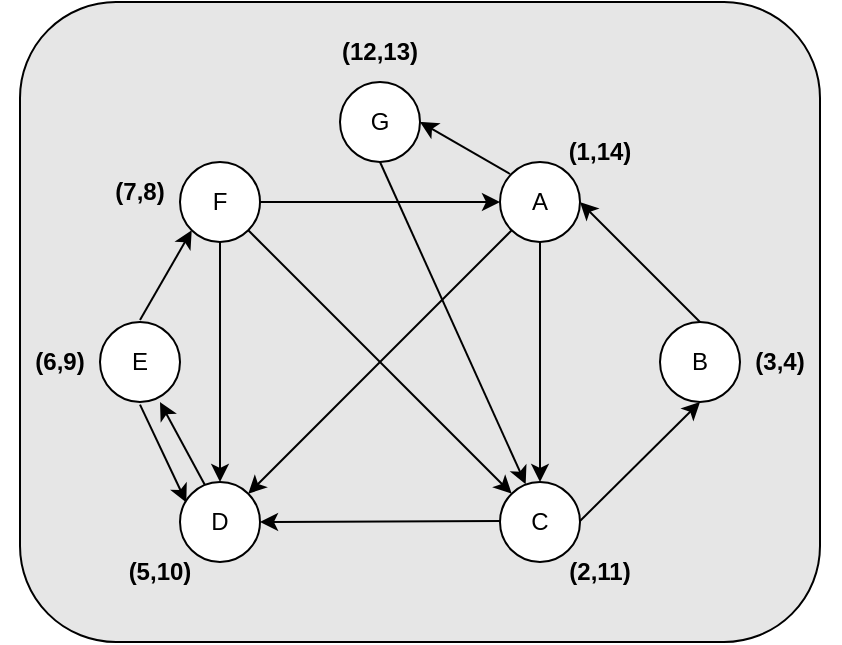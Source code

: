 <mxfile version="17.1.4" type="device"><diagram id="1j-0GTovbihUVpmROlvq" name="Page-1"><mxGraphModel dx="451" dy="510" grid="1" gridSize="10" guides="1" tooltips="1" connect="1" arrows="1" fold="1" page="1" pageScale="1" pageWidth="850" pageHeight="1100" math="0" shadow="0"><root><mxCell id="0"/><mxCell id="1" parent="0"/><mxCell id="tUc9I6jQFR_ig6Kvj1DM-24" value="" style="rounded=1;whiteSpace=wrap;html=1;fillColor=#E6E6E6;" vertex="1" parent="1"><mxGeometry x="120" y="40" width="400" height="320" as="geometry"/></mxCell><mxCell id="tUc9I6jQFR_ig6Kvj1DM-1" value="G" style="ellipse;whiteSpace=wrap;html=1;aspect=fixed;" vertex="1" parent="1"><mxGeometry x="280" y="80" width="40" height="40" as="geometry"/></mxCell><mxCell id="tUc9I6jQFR_ig6Kvj1DM-2" value="F" style="ellipse;whiteSpace=wrap;html=1;aspect=fixed;" vertex="1" parent="1"><mxGeometry x="200" y="120" width="40" height="40" as="geometry"/></mxCell><mxCell id="tUc9I6jQFR_ig6Kvj1DM-3" value="A" style="ellipse;whiteSpace=wrap;html=1;aspect=fixed;" vertex="1" parent="1"><mxGeometry x="360" y="120" width="40" height="40" as="geometry"/></mxCell><mxCell id="tUc9I6jQFR_ig6Kvj1DM-4" value="D" style="ellipse;whiteSpace=wrap;html=1;aspect=fixed;" vertex="1" parent="1"><mxGeometry x="200" y="280" width="40" height="40" as="geometry"/></mxCell><mxCell id="tUc9I6jQFR_ig6Kvj1DM-5" value="C" style="ellipse;whiteSpace=wrap;html=1;aspect=fixed;" vertex="1" parent="1"><mxGeometry x="360" y="280" width="40" height="40" as="geometry"/></mxCell><mxCell id="tUc9I6jQFR_ig6Kvj1DM-6" value="E" style="ellipse;whiteSpace=wrap;html=1;aspect=fixed;" vertex="1" parent="1"><mxGeometry x="160" y="200" width="40" height="40" as="geometry"/></mxCell><mxCell id="tUc9I6jQFR_ig6Kvj1DM-7" value="B" style="ellipse;whiteSpace=wrap;html=1;aspect=fixed;" vertex="1" parent="1"><mxGeometry x="440" y="200" width="40" height="40" as="geometry"/></mxCell><mxCell id="tUc9I6jQFR_ig6Kvj1DM-10" value="" style="endArrow=classic;html=1;rounded=0;entryX=0;entryY=0.5;entryDx=0;entryDy=0;" edge="1" parent="1" target="tUc9I6jQFR_ig6Kvj1DM-3"><mxGeometry width="50" height="50" relative="1" as="geometry"><mxPoint x="240" y="140" as="sourcePoint"/><mxPoint x="290" y="90" as="targetPoint"/></mxGeometry></mxCell><mxCell id="tUc9I6jQFR_ig6Kvj1DM-12" value="" style="endArrow=classic;html=1;rounded=0;entryX=0.5;entryY=0;entryDx=0;entryDy=0;" edge="1" parent="1" target="tUc9I6jQFR_ig6Kvj1DM-5"><mxGeometry width="50" height="50" relative="1" as="geometry"><mxPoint x="380" y="160" as="sourcePoint"/><mxPoint x="500" y="160" as="targetPoint"/></mxGeometry></mxCell><mxCell id="tUc9I6jQFR_ig6Kvj1DM-13" value="" style="endArrow=classic;html=1;rounded=0;entryX=1;entryY=0.5;entryDx=0;entryDy=0;" edge="1" parent="1" target="tUc9I6jQFR_ig6Kvj1DM-4"><mxGeometry width="50" height="50" relative="1" as="geometry"><mxPoint x="360" y="299.5" as="sourcePoint"/><mxPoint x="480" y="299.5" as="targetPoint"/></mxGeometry></mxCell><mxCell id="tUc9I6jQFR_ig6Kvj1DM-14" value="" style="endArrow=classic;html=1;rounded=0;entryX=0.5;entryY=0;entryDx=0;entryDy=0;" edge="1" parent="1" target="tUc9I6jQFR_ig6Kvj1DM-4"><mxGeometry width="50" height="50" relative="1" as="geometry"><mxPoint x="220" y="160" as="sourcePoint"/><mxPoint x="340" y="160" as="targetPoint"/></mxGeometry></mxCell><mxCell id="tUc9I6jQFR_ig6Kvj1DM-15" value="" style="endArrow=classic;html=1;rounded=0;entryX=0.5;entryY=1;entryDx=0;entryDy=0;" edge="1" parent="1" target="tUc9I6jQFR_ig6Kvj1DM-7"><mxGeometry width="50" height="50" relative="1" as="geometry"><mxPoint x="400" y="299.5" as="sourcePoint"/><mxPoint x="520" y="299.5" as="targetPoint"/></mxGeometry></mxCell><mxCell id="tUc9I6jQFR_ig6Kvj1DM-16" value="" style="endArrow=classic;html=1;rounded=0;entryX=1;entryY=0.5;entryDx=0;entryDy=0;" edge="1" parent="1" target="tUc9I6jQFR_ig6Kvj1DM-3"><mxGeometry width="50" height="50" relative="1" as="geometry"><mxPoint x="460" y="200" as="sourcePoint"/><mxPoint x="580" y="200" as="targetPoint"/></mxGeometry></mxCell><mxCell id="tUc9I6jQFR_ig6Kvj1DM-17" value="" style="endArrow=classic;html=1;rounded=0;entryX=0;entryY=1;entryDx=0;entryDy=0;" edge="1" parent="1" target="tUc9I6jQFR_ig6Kvj1DM-2"><mxGeometry width="50" height="50" relative="1" as="geometry"><mxPoint x="180" y="199" as="sourcePoint"/><mxPoint x="300" y="199" as="targetPoint"/></mxGeometry></mxCell><mxCell id="tUc9I6jQFR_ig6Kvj1DM-18" value="" style="endArrow=classic;html=1;rounded=0;entryX=0.5;entryY=1;entryDx=0;entryDy=0;exitX=0.308;exitY=0.032;exitDx=0;exitDy=0;exitPerimeter=0;" edge="1" parent="1" source="tUc9I6jQFR_ig6Kvj1DM-4"><mxGeometry width="50" height="50" relative="1" as="geometry"><mxPoint x="210" y="280" as="sourcePoint"/><mxPoint x="190" y="240" as="targetPoint"/></mxGeometry></mxCell><mxCell id="tUc9I6jQFR_ig6Kvj1DM-19" value="" style="endArrow=classic;html=1;rounded=0;entryX=0.079;entryY=0.256;entryDx=0;entryDy=0;exitX=0.308;exitY=0.032;exitDx=0;exitDy=0;exitPerimeter=0;entryPerimeter=0;" edge="1" parent="1" target="tUc9I6jQFR_ig6Kvj1DM-4"><mxGeometry width="50" height="50" relative="1" as="geometry"><mxPoint x="180" y="241.28" as="sourcePoint"/><mxPoint x="200" y="280" as="targetPoint"/></mxGeometry></mxCell><mxCell id="tUc9I6jQFR_ig6Kvj1DM-20" value="" style="endArrow=classic;html=1;rounded=0;entryX=1;entryY=0.5;entryDx=0;entryDy=0;" edge="1" parent="1" target="tUc9I6jQFR_ig6Kvj1DM-1"><mxGeometry width="50" height="50" relative="1" as="geometry"><mxPoint x="365" y="126" as="sourcePoint"/><mxPoint x="485" y="126" as="targetPoint"/></mxGeometry></mxCell><mxCell id="tUc9I6jQFR_ig6Kvj1DM-21" value="" style="endArrow=classic;html=1;rounded=0;exitX=1;exitY=1;exitDx=0;exitDy=0;" edge="1" parent="1" source="tUc9I6jQFR_ig6Kvj1DM-2" target="tUc9I6jQFR_ig6Kvj1DM-5"><mxGeometry width="50" height="50" relative="1" as="geometry"><mxPoint x="230" y="150" as="sourcePoint"/><mxPoint x="270" y="190" as="targetPoint"/></mxGeometry></mxCell><mxCell id="tUc9I6jQFR_ig6Kvj1DM-22" value="" style="endArrow=classic;html=1;rounded=0;exitX=0;exitY=1;exitDx=0;exitDy=0;" edge="1" parent="1" source="tUc9I6jQFR_ig6Kvj1DM-3" target="tUc9I6jQFR_ig6Kvj1DM-4"><mxGeometry width="50" height="50" relative="1" as="geometry"><mxPoint x="280" y="240" as="sourcePoint"/><mxPoint x="330" y="190" as="targetPoint"/></mxGeometry></mxCell><mxCell id="tUc9I6jQFR_ig6Kvj1DM-23" value="" style="endArrow=classic;html=1;rounded=0;entryX=0.321;entryY=0.029;entryDx=0;entryDy=0;entryPerimeter=0;" edge="1" parent="1" target="tUc9I6jQFR_ig6Kvj1DM-5"><mxGeometry width="50" height="50" relative="1" as="geometry"><mxPoint x="300" y="120" as="sourcePoint"/><mxPoint x="350" y="70" as="targetPoint"/></mxGeometry></mxCell><mxCell id="tUc9I6jQFR_ig6Kvj1DM-25" value="&lt;b&gt;(7,8)&lt;/b&gt;" style="text;html=1;strokeColor=none;fillColor=none;align=center;verticalAlign=middle;whiteSpace=wrap;rounded=0;" vertex="1" parent="1"><mxGeometry x="150" y="120" width="60" height="30" as="geometry"/></mxCell><mxCell id="tUc9I6jQFR_ig6Kvj1DM-26" value="&lt;b&gt;(12,13)&lt;/b&gt;" style="text;html=1;strokeColor=none;fillColor=none;align=center;verticalAlign=middle;whiteSpace=wrap;rounded=0;" vertex="1" parent="1"><mxGeometry x="270" y="50" width="60" height="30" as="geometry"/></mxCell><mxCell id="tUc9I6jQFR_ig6Kvj1DM-27" value="&lt;b&gt;(1,14)&lt;/b&gt;" style="text;html=1;strokeColor=none;fillColor=none;align=center;verticalAlign=middle;whiteSpace=wrap;rounded=0;" vertex="1" parent="1"><mxGeometry x="380" y="100" width="60" height="30" as="geometry"/></mxCell><mxCell id="tUc9I6jQFR_ig6Kvj1DM-28" value="&lt;b&gt;(3,4)&lt;/b&gt;" style="text;html=1;strokeColor=none;fillColor=none;align=center;verticalAlign=middle;whiteSpace=wrap;rounded=0;" vertex="1" parent="1"><mxGeometry x="470" y="205" width="60" height="30" as="geometry"/></mxCell><mxCell id="tUc9I6jQFR_ig6Kvj1DM-29" value="&lt;b&gt;(2,11)&lt;/b&gt;" style="text;html=1;strokeColor=none;fillColor=none;align=center;verticalAlign=middle;whiteSpace=wrap;rounded=0;" vertex="1" parent="1"><mxGeometry x="380" y="310" width="60" height="30" as="geometry"/></mxCell><mxCell id="tUc9I6jQFR_ig6Kvj1DM-30" value="&lt;b&gt;(5,10)&lt;/b&gt;" style="text;html=1;strokeColor=none;fillColor=none;align=center;verticalAlign=middle;whiteSpace=wrap;rounded=0;" vertex="1" parent="1"><mxGeometry x="160" y="310" width="60" height="30" as="geometry"/></mxCell><mxCell id="tUc9I6jQFR_ig6Kvj1DM-31" value="&lt;b&gt;(6,9)&lt;/b&gt;" style="text;html=1;strokeColor=none;fillColor=none;align=center;verticalAlign=middle;whiteSpace=wrap;rounded=0;" vertex="1" parent="1"><mxGeometry x="110" y="205" width="60" height="30" as="geometry"/></mxCell></root></mxGraphModel></diagram></mxfile>